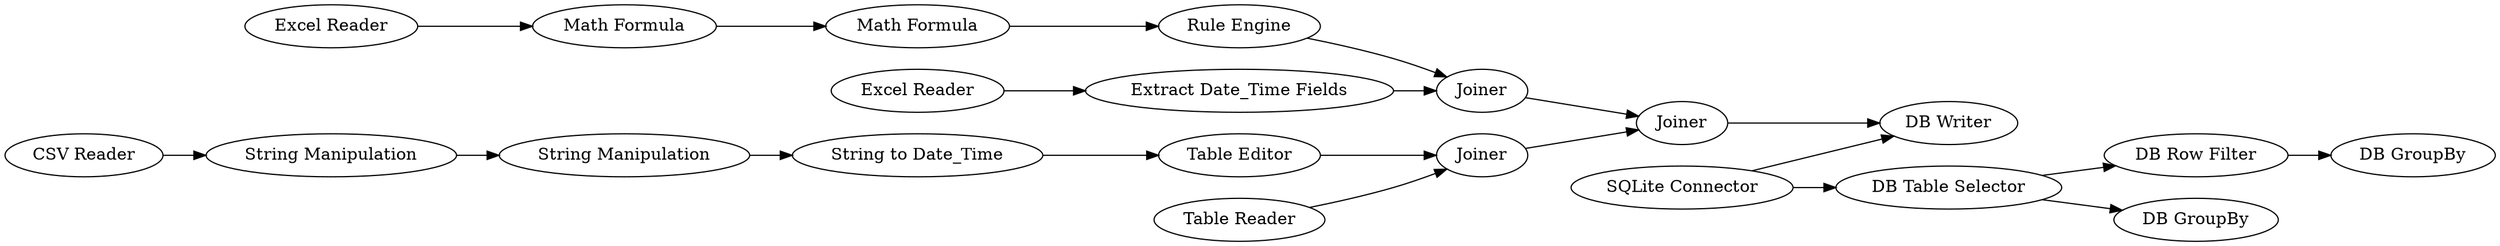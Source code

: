 digraph {
	"-1462853233076506429_19" [label="Excel Reader"]
	"-6950521331404708220_24" [label="String to Date_Time"]
	"-1462853233076506429_22" [label="Rule Engine"]
	"-1274793503843416991_39" [label="DB GroupBy"]
	"-4315817398726435213_37" [label=Joiner]
	"-2631130693493424980_26" [label="Extract Date_Time Fields"]
	"-1274793503843416991_35" [label="DB Row Filter"]
	"-1462853233076506429_23" [label="Math Formula"]
	"-2631130693493424980_20" [label="Excel Reader"]
	"-1274793503843416991_31" [label="DB Table Selector"]
	"-6950521331404708220_19" [label="String Manipulation"]
	"-4315817398726435213_42" [label=Joiner]
	"-4315817398726435213_33" [label="Table Reader"]
	"-6950521331404708220_26" [label="Table Editor"]
	"-1274793503843416991_30" [label="DB Writer"]
	"-4315817398726435213_36" [label=Joiner]
	"-1274793503843416991_6" [label="SQLite Connector"]
	"-6950521331404708220_20" [label="String Manipulation"]
	"-6950521331404708220_34" [label="CSV Reader"]
	"-1274793503843416991_32" [label="DB GroupBy"]
	"-1462853233076506429_21" [label="Math Formula"]
	"-4315817398726435213_42" -> "-4315817398726435213_36"
	"-1462853233076506429_22" -> "-4315817398726435213_42"
	"-2631130693493424980_26" -> "-4315817398726435213_42"
	"-6950521331404708220_20" -> "-6950521331404708220_24"
	"-6950521331404708220_19" -> "-6950521331404708220_20"
	"-1462853233076506429_23" -> "-1462853233076506429_21"
	"-1274793503843416991_6" -> "-1274793503843416991_30"
	"-4315817398726435213_36" -> "-1274793503843416991_30"
	"-6950521331404708220_34" -> "-6950521331404708220_19"
	"-6950521331404708220_26" -> "-4315817398726435213_37"
	"-2631130693493424980_20" -> "-2631130693493424980_26"
	"-1462853233076506429_21" -> "-1462853233076506429_22"
	"-4315817398726435213_33" -> "-4315817398726435213_37"
	"-6950521331404708220_24" -> "-6950521331404708220_26"
	"-4315817398726435213_37" -> "-4315817398726435213_36"
	"-1274793503843416991_6" -> "-1274793503843416991_31"
	"-1274793503843416991_35" -> "-1274793503843416991_39"
	"-1274793503843416991_31" -> "-1274793503843416991_32"
	"-1274793503843416991_31" -> "-1274793503843416991_35"
	"-1462853233076506429_19" -> "-1462853233076506429_23"
	rankdir=LR
}
